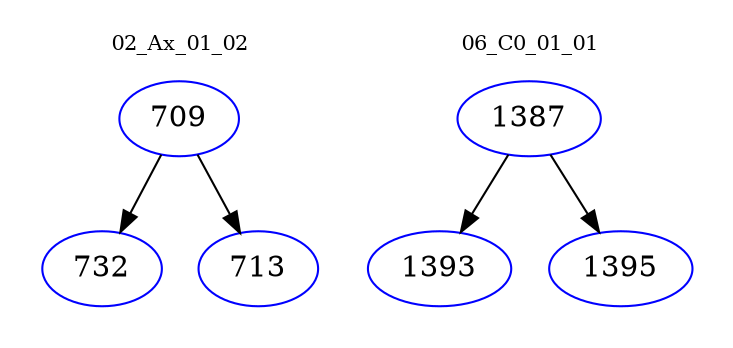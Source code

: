digraph{
subgraph cluster_0 {
color = white
label = "02_Ax_01_02";
fontsize=10;
T0_709 [label="709", color="blue"]
T0_709 -> T0_732 [color="black"]
T0_732 [label="732", color="blue"]
T0_709 -> T0_713 [color="black"]
T0_713 [label="713", color="blue"]
}
subgraph cluster_1 {
color = white
label = "06_C0_01_01";
fontsize=10;
T1_1387 [label="1387", color="blue"]
T1_1387 -> T1_1393 [color="black"]
T1_1393 [label="1393", color="blue"]
T1_1387 -> T1_1395 [color="black"]
T1_1395 [label="1395", color="blue"]
}
}
